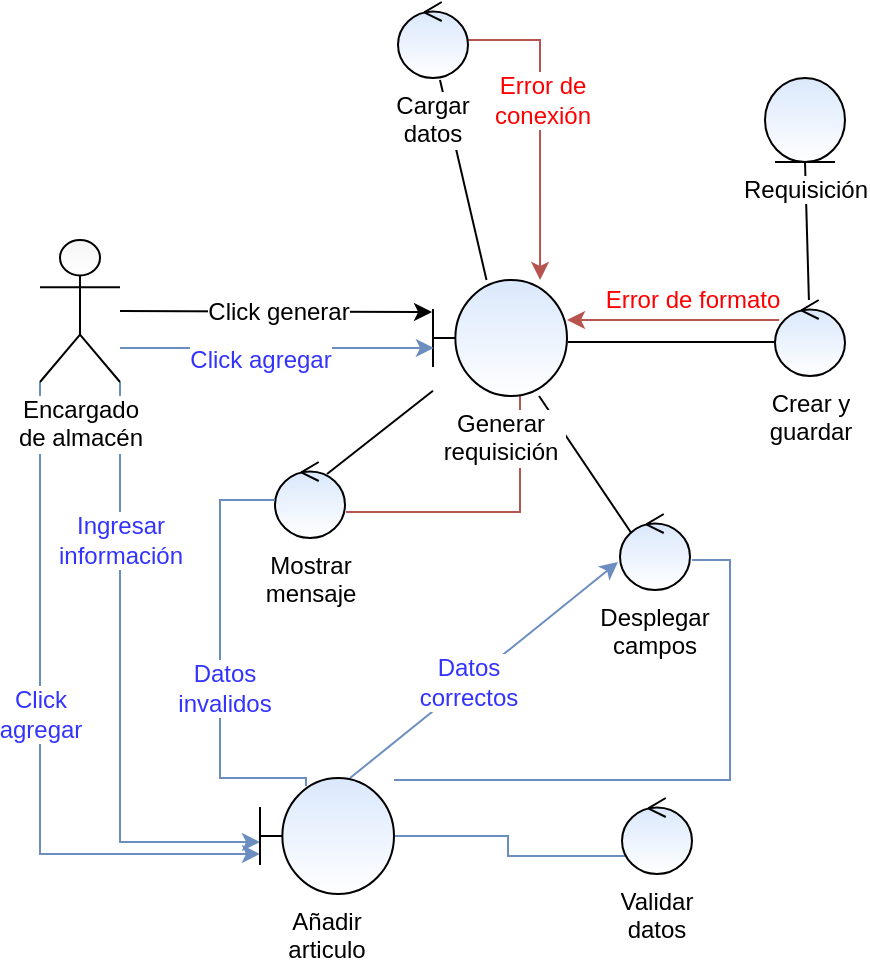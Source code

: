 <mxfile version="11.2.8" type="onedrive" pages="1"><diagram id="67JTW09umPDFqZqHs5jE" name="Page-1"><mxGraphModel dx="725" dy="461" grid="1" gridSize="10" guides="1" tooltips="1" connect="1" arrows="1" fold="1" page="1" pageScale="1" pageWidth="827" pageHeight="1169" math="0" shadow="0"><root><mxCell id="0"/><mxCell id="1" parent="0"/><mxCell id="9rMyAEmhadXZJGkl9M6W-5" style="edgeStyle=none;rounded=0;orthogonalLoop=1;jettySize=auto;html=1;entryX=0.171;entryY=0.263;entryDx=0;entryDy=0;entryPerimeter=0;startArrow=none;startFill=0;endArrow=none;endFill=0;fontSize=12;fontColor=#FF0000;" edge="1" parent="1" source="9rMyAEmhadXZJGkl9M6W-1" target="9rMyAEmhadXZJGkl9M6W-3"><mxGeometry relative="1" as="geometry"/></mxCell><mxCell id="9rMyAEmhadXZJGkl9M6W-6" style="edgeStyle=none;rounded=0;orthogonalLoop=1;jettySize=auto;html=1;startArrow=none;startFill=0;endArrow=none;endFill=0;fontSize=12;fontColor=#FF0000;entryX=0.6;entryY=1.026;entryDx=0;entryDy=0;entryPerimeter=0;" edge="1" parent="1" source="9rMyAEmhadXZJGkl9M6W-1" target="9rMyAEmhadXZJGkl9M6W-7"><mxGeometry relative="1" as="geometry"><mxPoint x="300" y="80" as="targetPoint"/></mxGeometry></mxCell><mxCell id="9rMyAEmhadXZJGkl9M6W-11" style="edgeStyle=none;rounded=0;orthogonalLoop=1;jettySize=auto;html=1;entryX=0;entryY=0.553;entryDx=0;entryDy=0;entryPerimeter=0;startArrow=none;startFill=0;endArrow=none;endFill=0;fontSize=12;fontColor=#FF0000;" edge="1" parent="1" target="9rMyAEmhadXZJGkl9M6W-10"><mxGeometry relative="1" as="geometry"><mxPoint x="334" y="211" as="sourcePoint"/></mxGeometry></mxCell><mxCell id="9rMyAEmhadXZJGkl9M6W-14" style="edgeStyle=none;rounded=0;orthogonalLoop=1;jettySize=auto;html=1;entryX=0.743;entryY=0.158;entryDx=0;entryDy=0;entryPerimeter=0;startArrow=none;startFill=0;endArrow=none;endFill=0;fontSize=12;fontColor=#FF0000;" edge="1" parent="1" source="9rMyAEmhadXZJGkl9M6W-1" target="9rMyAEmhadXZJGkl9M6W-13"><mxGeometry relative="1" as="geometry"/></mxCell><mxCell id="9rMyAEmhadXZJGkl9M6W-32" style="edgeStyle=orthogonalEdgeStyle;rounded=0;orthogonalLoop=1;jettySize=auto;html=1;entryX=1.014;entryY=0.658;entryDx=0;entryDy=0;entryPerimeter=0;startArrow=none;startFill=0;endArrow=none;endFill=0;strokeWidth=1;fontSize=12;fontColor=#FF0000;fillColor=#f8cecc;strokeColor=#b85450;" edge="1" parent="1" source="9rMyAEmhadXZJGkl9M6W-1" target="9rMyAEmhadXZJGkl9M6W-13"><mxGeometry relative="1" as="geometry"><Array as="points"><mxPoint x="310" y="296"/></Array></mxGeometry></mxCell><mxCell id="9rMyAEmhadXZJGkl9M6W-1" value="Generar requisición" style="shape=umlBoundary;whiteSpace=wrap;html=1;labelPosition=center;verticalLabelPosition=bottom;align=center;verticalAlign=top;fillColor=#dae8fc;strokeColor=#000000;gradientColor=#ffffff;labelBackgroundColor=#ffffff;" vertex="1" parent="1"><mxGeometry x="266.5" y="180" width="67" height="58" as="geometry"/></mxCell><mxCell id="9rMyAEmhadXZJGkl9M6W-8" style="edgeStyle=none;rounded=0;orthogonalLoop=1;jettySize=auto;html=1;entryX=-0.007;entryY=0.276;entryDx=0;entryDy=0;entryPerimeter=0;startArrow=none;startFill=0;endArrow=classic;endFill=1;fontSize=12;fontColor=#FF0000;" edge="1" parent="1" source="9rMyAEmhadXZJGkl9M6W-2" target="9rMyAEmhadXZJGkl9M6W-1"><mxGeometry relative="1" as="geometry"/></mxCell><mxCell id="9rMyAEmhadXZJGkl9M6W-9" value="&lt;font color=&quot;#000000&quot;&gt;Click generar&lt;/font&gt;" style="text;html=1;resizable=0;points=[];align=center;verticalAlign=middle;labelBackgroundColor=#ffffff;fontSize=12;fontColor=#FF0000;" vertex="1" connectable="0" parent="9rMyAEmhadXZJGkl9M6W-8"><mxGeometry x="0.256" y="-1" relative="1" as="geometry"><mxPoint x="-19.5" y="-1.5" as="offset"/></mxGeometry></mxCell><mxCell id="9rMyAEmhadXZJGkl9M6W-17" style="edgeStyle=orthogonalEdgeStyle;rounded=0;orthogonalLoop=1;jettySize=auto;html=1;entryX=0.007;entryY=0.586;entryDx=0;entryDy=0;entryPerimeter=0;startArrow=none;startFill=0;endArrow=classic;endFill=1;fontSize=12;fontColor=#3333FF;fillColor=#dae8fc;strokeColor=#6c8ebf;" edge="1" parent="1" source="9rMyAEmhadXZJGkl9M6W-2" target="9rMyAEmhadXZJGkl9M6W-1"><mxGeometry relative="1" as="geometry"><Array as="points"><mxPoint x="150" y="214"/><mxPoint x="150" y="214"/></Array></mxGeometry></mxCell><mxCell id="9rMyAEmhadXZJGkl9M6W-18" value="Click agregar" style="text;html=1;resizable=0;points=[];align=center;verticalAlign=middle;labelBackgroundColor=#ffffff;fontSize=12;fontColor=#3333FF;" vertex="1" connectable="0" parent="9rMyAEmhadXZJGkl9M6W-17"><mxGeometry x="-0.287" y="-2" relative="1" as="geometry"><mxPoint x="14" y="4" as="offset"/></mxGeometry></mxCell><mxCell id="9rMyAEmhadXZJGkl9M6W-20" style="edgeStyle=orthogonalEdgeStyle;rounded=0;orthogonalLoop=1;jettySize=auto;html=1;entryX=0;entryY=0.552;entryDx=0;entryDy=0;entryPerimeter=0;startArrow=none;startFill=0;endArrow=classic;endFill=1;fontSize=12;fontColor=#3333FF;fillColor=#dae8fc;strokeColor=#6c8ebf;" edge="1" parent="1" source="9rMyAEmhadXZJGkl9M6W-2" target="9rMyAEmhadXZJGkl9M6W-16"><mxGeometry relative="1" as="geometry"><Array as="points"><mxPoint x="110" y="461"/></Array></mxGeometry></mxCell><mxCell id="9rMyAEmhadXZJGkl9M6W-21" value="Ingresar &lt;br&gt;información" style="text;html=1;resizable=0;points=[];align=center;verticalAlign=middle;labelBackgroundColor=#ffffff;fontSize=12;fontColor=#3333FF;" vertex="1" connectable="0" parent="9rMyAEmhadXZJGkl9M6W-20"><mxGeometry x="0.144" relative="1" as="geometry"><mxPoint y="-93" as="offset"/></mxGeometry></mxCell><mxCell id="9rMyAEmhadXZJGkl9M6W-22" style="edgeStyle=orthogonalEdgeStyle;rounded=0;orthogonalLoop=1;jettySize=auto;html=1;entryX=0;entryY=0.655;entryDx=0;entryDy=0;entryPerimeter=0;startArrow=none;startFill=0;endArrow=classic;endFill=1;fontSize=12;fontColor=#3333FF;fillColor=#dae8fc;strokeColor=#6c8ebf;" edge="1" parent="1" source="9rMyAEmhadXZJGkl9M6W-2" target="9rMyAEmhadXZJGkl9M6W-16"><mxGeometry relative="1" as="geometry"><Array as="points"><mxPoint x="70" y="467"/></Array></mxGeometry></mxCell><mxCell id="9rMyAEmhadXZJGkl9M6W-23" value="Click &lt;br&gt;agregar" style="text;html=1;resizable=0;points=[];align=center;verticalAlign=middle;labelBackgroundColor=#ffffff;fontSize=12;fontColor=#3333FF;" vertex="1" connectable="0" parent="9rMyAEmhadXZJGkl9M6W-22"><mxGeometry x="-0.041" relative="1" as="geometry"><mxPoint as="offset"/></mxGeometry></mxCell><mxCell id="9rMyAEmhadXZJGkl9M6W-2" value="&lt;font color=&quot;#000000&quot;&gt;Encargado &lt;br&gt;de almacén&lt;br&gt;&lt;/font&gt;" style="shape=umlActor;verticalLabelPosition=bottom;labelBackgroundColor=#ffffff;verticalAlign=top;html=1;strokeColor=#000000;fillColor=#f5f5f5;fontColor=#333333;gradientColor=#ffffff;" vertex="1" parent="1"><mxGeometry x="70" y="160" width="40" height="71" as="geometry"/></mxCell><mxCell id="9rMyAEmhadXZJGkl9M6W-3" value="Desplegar campos" style="ellipse;shape=umlControl;whiteSpace=wrap;html=1;labelPosition=center;verticalLabelPosition=bottom;align=center;verticalAlign=top;fillColor=#dae8fc;strokeColor=#000000;gradientColor=#ffffff;labelBackgroundColor=#ffffff;" vertex="1" parent="1"><mxGeometry x="360" y="297" width="35" height="38" as="geometry"/></mxCell><mxCell id="9rMyAEmhadXZJGkl9M6W-34" style="edgeStyle=orthogonalEdgeStyle;rounded=0;orthogonalLoop=1;jettySize=auto;html=1;entryX=0.799;entryY=0;entryDx=0;entryDy=0;entryPerimeter=0;startArrow=none;startFill=0;endArrow=classic;endFill=1;strokeWidth=1;fontSize=12;fontColor=#FF0000;fillColor=#f8cecc;strokeColor=#b85450;" edge="1" parent="1" source="9rMyAEmhadXZJGkl9M6W-7" target="9rMyAEmhadXZJGkl9M6W-1"><mxGeometry relative="1" as="geometry"><Array as="points"><mxPoint x="320" y="60"/></Array></mxGeometry></mxCell><mxCell id="9rMyAEmhadXZJGkl9M6W-35" value="Error de &lt;br&gt;conexión" style="text;html=1;resizable=0;points=[];align=center;verticalAlign=middle;labelBackgroundColor=#ffffff;fontSize=12;fontColor=#FF0000;" vertex="1" connectable="0" parent="9rMyAEmhadXZJGkl9M6W-34"><mxGeometry x="-0.154" y="1" relative="1" as="geometry"><mxPoint as="offset"/></mxGeometry></mxCell><mxCell id="9rMyAEmhadXZJGkl9M6W-7" value="Cargar datos" style="ellipse;shape=umlControl;whiteSpace=wrap;html=1;labelPosition=center;verticalLabelPosition=bottom;align=center;verticalAlign=top;fillColor=#dae8fc;strokeColor=#000000;gradientColor=#ffffff;labelBackgroundColor=#ffffff;" vertex="1" parent="1"><mxGeometry x="249" y="41" width="35" height="38" as="geometry"/></mxCell><mxCell id="9rMyAEmhadXZJGkl9M6W-12" style="edgeStyle=none;rounded=0;orthogonalLoop=1;jettySize=auto;html=1;entryX=0.5;entryY=1;entryDx=0;entryDy=0;startArrow=none;startFill=0;endArrow=none;endFill=0;fontSize=12;fontColor=#FF0000;" edge="1" parent="1" source="9rMyAEmhadXZJGkl9M6W-10" target="9rMyAEmhadXZJGkl9M6W-4"><mxGeometry relative="1" as="geometry"/></mxCell><mxCell id="9rMyAEmhadXZJGkl9M6W-30" style="edgeStyle=orthogonalEdgeStyle;rounded=0;orthogonalLoop=1;jettySize=auto;html=1;startArrow=none;startFill=0;endArrow=classic;endFill=1;strokeWidth=1;fontSize=12;fontColor=#FF0000;fillColor=#f8cecc;strokeColor=#b85450;" edge="1" parent="1" source="9rMyAEmhadXZJGkl9M6W-10" target="9rMyAEmhadXZJGkl9M6W-1"><mxGeometry relative="1" as="geometry"><Array as="points"><mxPoint x="390" y="200"/><mxPoint x="390" y="200"/></Array></mxGeometry></mxCell><mxCell id="9rMyAEmhadXZJGkl9M6W-31" value="Error de formato" style="text;html=1;resizable=0;points=[];align=center;verticalAlign=middle;labelBackgroundColor=#ffffff;fontSize=12;fontColor=#FF0000;" vertex="1" connectable="0" parent="9rMyAEmhadXZJGkl9M6W-30"><mxGeometry x="-0.065" y="-11" relative="1" as="geometry"><mxPoint x="5.5" y="1" as="offset"/></mxGeometry></mxCell><mxCell id="9rMyAEmhadXZJGkl9M6W-10" value="Crear y guardar" style="ellipse;shape=umlControl;whiteSpace=wrap;html=1;labelPosition=center;verticalLabelPosition=bottom;align=center;verticalAlign=top;fillColor=#dae8fc;strokeColor=#000000;gradientColor=#ffffff;labelBackgroundColor=#ffffff;" vertex="1" parent="1"><mxGeometry x="437.5" y="190" width="35" height="38" as="geometry"/></mxCell><mxCell id="9rMyAEmhadXZJGkl9M6W-4" value="Requisición" style="ellipse;shape=umlEntity;whiteSpace=wrap;html=1;labelPosition=center;verticalLabelPosition=bottom;align=center;verticalAlign=top;fillColor=#dae8fc;strokeColor=#000000;gradientColor=#ffffff;labelBackgroundColor=#ffffff;" vertex="1" parent="1"><mxGeometry x="432.5" y="79" width="40" height="42" as="geometry"/></mxCell><mxCell id="9rMyAEmhadXZJGkl9M6W-13" value="Mostrar mensaje" style="ellipse;shape=umlControl;whiteSpace=wrap;html=1;labelPosition=center;verticalLabelPosition=bottom;align=center;verticalAlign=top;fillColor=#dae8fc;strokeColor=#000000;gradientColor=#ffffff;labelBackgroundColor=#ffffff;" vertex="1" parent="1"><mxGeometry x="187.5" y="271" width="35" height="38" as="geometry"/></mxCell><mxCell id="9rMyAEmhadXZJGkl9M6W-19" style="edgeStyle=orthogonalEdgeStyle;rounded=0;orthogonalLoop=1;jettySize=auto;html=1;entryX=1.029;entryY=0.605;entryDx=0;entryDy=0;entryPerimeter=0;startArrow=none;startFill=0;endArrow=none;endFill=0;fontSize=12;fontColor=#3333FF;fillColor=#dae8fc;strokeColor=#6c8ebf;strokeWidth=1;" edge="1" parent="1" source="9rMyAEmhadXZJGkl9M6W-16" target="9rMyAEmhadXZJGkl9M6W-3"><mxGeometry relative="1" as="geometry"><Array as="points"><mxPoint x="415" y="430"/><mxPoint x="415" y="320"/></Array></mxGeometry></mxCell><mxCell id="9rMyAEmhadXZJGkl9M6W-25" style="edgeStyle=orthogonalEdgeStyle;rounded=0;orthogonalLoop=1;jettySize=auto;html=1;entryX=0.057;entryY=0.763;entryDx=0;entryDy=0;entryPerimeter=0;startArrow=none;startFill=0;endArrow=none;endFill=0;fontSize=12;fontColor=#3333FF;fillColor=#dae8fc;strokeColor=#6c8ebf;" edge="1" parent="1" source="9rMyAEmhadXZJGkl9M6W-16" target="9rMyAEmhadXZJGkl9M6W-24"><mxGeometry relative="1" as="geometry"/></mxCell><mxCell id="9rMyAEmhadXZJGkl9M6W-26" style="edgeStyle=orthogonalEdgeStyle;rounded=0;orthogonalLoop=1;jettySize=auto;html=1;startArrow=none;startFill=0;endArrow=none;endFill=0;fontSize=12;fontColor=#3333FF;exitX=0.343;exitY=0.069;exitDx=0;exitDy=0;exitPerimeter=0;fillColor=#dae8fc;strokeColor=#6c8ebf;" edge="1" parent="1" source="9rMyAEmhadXZJGkl9M6W-16" target="9rMyAEmhadXZJGkl9M6W-13"><mxGeometry relative="1" as="geometry"><Array as="points"><mxPoint x="203" y="429"/><mxPoint x="160" y="429"/><mxPoint x="160" y="290"/></Array></mxGeometry></mxCell><mxCell id="9rMyAEmhadXZJGkl9M6W-27" value="Datos &lt;br&gt;invalidos" style="text;html=1;resizable=0;points=[];align=center;verticalAlign=middle;labelBackgroundColor=#ffffff;fontSize=12;fontColor=#3333FF;" vertex="1" connectable="0" parent="9rMyAEmhadXZJGkl9M6W-26"><mxGeometry x="-0.14" y="-2" relative="1" as="geometry"><mxPoint as="offset"/></mxGeometry></mxCell><mxCell id="9rMyAEmhadXZJGkl9M6W-28" style="rounded=0;orthogonalLoop=1;jettySize=auto;html=1;startArrow=none;startFill=0;endArrow=classic;endFill=1;strokeWidth=1;fontSize=12;fontColor=#3333FF;exitX=0.672;exitY=0;exitDx=0;exitDy=0;exitPerimeter=0;entryX=-0.029;entryY=0.632;entryDx=0;entryDy=0;entryPerimeter=0;fillColor=#dae8fc;strokeColor=#6c8ebf;" edge="1" parent="1" source="9rMyAEmhadXZJGkl9M6W-16" target="9rMyAEmhadXZJGkl9M6W-3"><mxGeometry relative="1" as="geometry"><Array as="points"/></mxGeometry></mxCell><mxCell id="9rMyAEmhadXZJGkl9M6W-29" value="Datos&lt;br&gt;correctos" style="text;html=1;resizable=0;points=[];align=center;verticalAlign=middle;labelBackgroundColor=#ffffff;fontSize=12;fontColor=#3333FF;" vertex="1" connectable="0" parent="9rMyAEmhadXZJGkl9M6W-28"><mxGeometry x="-0.155" y="-2" relative="1" as="geometry"><mxPoint x="1" y="-4.5" as="offset"/></mxGeometry></mxCell><mxCell id="9rMyAEmhadXZJGkl9M6W-16" value="Añadir articulo" style="shape=umlBoundary;whiteSpace=wrap;html=1;labelPosition=center;verticalLabelPosition=bottom;align=center;verticalAlign=top;fillColor=#dae8fc;strokeColor=#000000;gradientColor=#ffffff;labelBackgroundColor=#ffffff;" vertex="1" parent="1"><mxGeometry x="180" y="429" width="67" height="58" as="geometry"/></mxCell><mxCell id="9rMyAEmhadXZJGkl9M6W-24" value="Validar datos" style="ellipse;shape=umlControl;whiteSpace=wrap;html=1;labelPosition=center;verticalLabelPosition=bottom;align=center;verticalAlign=top;fillColor=#dae8fc;strokeColor=#000000;gradientColor=#ffffff;labelBackgroundColor=#ffffff;" vertex="1" parent="1"><mxGeometry x="361" y="439" width="35" height="38" as="geometry"/></mxCell></root></mxGraphModel></diagram></mxfile>